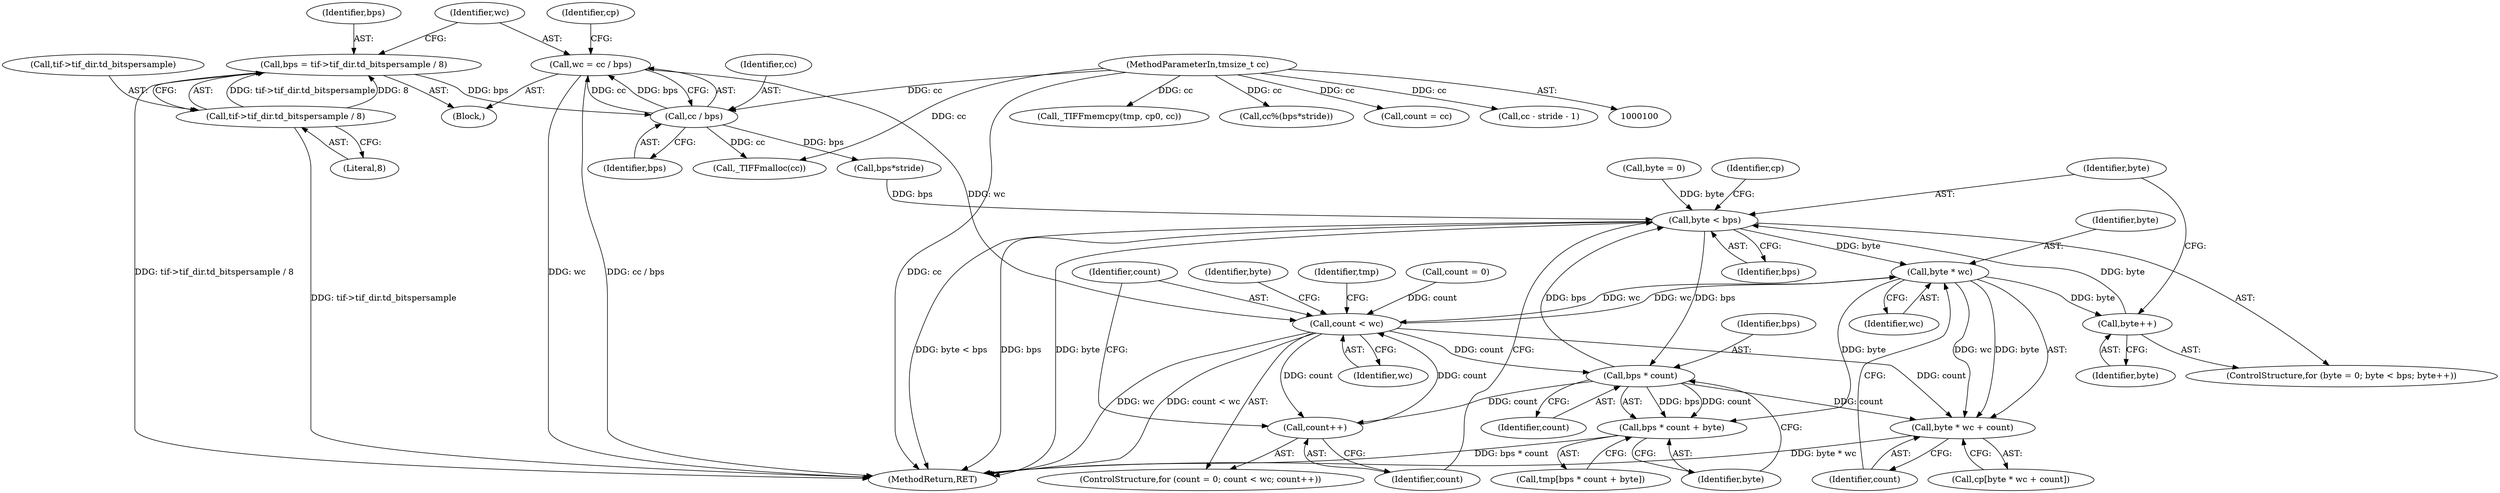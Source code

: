 digraph "0_libtiff_3ca657a8793dd011bf869695d72ad31c779c3cc1_4@integer" {
"1000123" [label="(Call,wc = cc / bps)"];
"1000125" [label="(Call,cc / bps)"];
"1000103" [label="(MethodParameterIn,tmsize_t cc)"];
"1000113" [label="(Call,bps = tif->tif_dir.td_bitspersample / 8)"];
"1000115" [label="(Call,tif->tif_dir.td_bitspersample / 8)"];
"1000173" [label="(Call,count < wc)"];
"1000176" [label="(Call,count++)"];
"1000194" [label="(Call,byte * wc)"];
"1000187" [label="(Call,byte++)"];
"1000184" [label="(Call,byte < bps)"];
"1000201" [label="(Call,bps * count)"];
"1000193" [label="(Call,byte * wc + count)"];
"1000200" [label="(Call,bps * count + byte)"];
"1000204" [label="(Identifier,byte)"];
"1000197" [label="(Identifier,count)"];
"1000125" [label="(Call,cc / bps)"];
"1000170" [label="(Call,count = 0)"];
"1000165" [label="(Call,_TIFFmemcpy(tmp, cp0, cc))"];
"1000191" [label="(Call,cp[byte * wc + count])"];
"1000104" [label="(Block,)"];
"1000203" [label="(Identifier,count)"];
"1000195" [label="(Identifier,byte)"];
"1000180" [label="(ControlStructure,for (byte = 0; byte < bps; byte++))"];
"1000201" [label="(Call,bps * count)"];
"1000202" [label="(Identifier,bps)"];
"1000193" [label="(Call,byte * wc + count)"];
"1000182" [label="(Identifier,byte)"];
"1000194" [label="(Call,byte * wc)"];
"1000173" [label="(Call,count < wc)"];
"1000198" [label="(Call,tmp[bps * count + byte])"];
"1000176" [label="(Call,count++)"];
"1000177" [label="(Identifier,count)"];
"1000123" [label="(Call,wc = cc / bps)"];
"1000146" [label="(Call,bps*stride)"];
"1000127" [label="(Identifier,bps)"];
"1000144" [label="(Call,cc%(bps*stride))"];
"1000114" [label="(Identifier,bps)"];
"1000220" [label="(Call,count = cc)"];
"1000200" [label="(Call,bps * count + byte)"];
"1000214" [label="(Call,cc - stride - 1)"];
"1000248" [label="(MethodReturn,RET)"];
"1000181" [label="(Call,byte = 0)"];
"1000174" [label="(Identifier,count)"];
"1000188" [label="(Identifier,byte)"];
"1000103" [label="(MethodParameterIn,tmsize_t cc)"];
"1000126" [label="(Identifier,cc)"];
"1000187" [label="(Call,byte++)"];
"1000124" [label="(Identifier,wc)"];
"1000192" [label="(Identifier,cp)"];
"1000184" [label="(Call,byte < bps)"];
"1000113" [label="(Call,bps = tif->tif_dir.td_bitspersample / 8)"];
"1000185" [label="(Identifier,byte)"];
"1000169" [label="(ControlStructure,for (count = 0; count < wc; count++))"];
"1000140" [label="(Call,_TIFFmalloc(cc))"];
"1000121" [label="(Literal,8)"];
"1000115" [label="(Call,tif->tif_dir.td_bitspersample / 8)"];
"1000206" [label="(Identifier,tmp)"];
"1000116" [label="(Call,tif->tif_dir.td_bitspersample)"];
"1000175" [label="(Identifier,wc)"];
"1000186" [label="(Identifier,bps)"];
"1000131" [label="(Identifier,cp)"];
"1000196" [label="(Identifier,wc)"];
"1000123" -> "1000104"  [label="AST: "];
"1000123" -> "1000125"  [label="CFG: "];
"1000124" -> "1000123"  [label="AST: "];
"1000125" -> "1000123"  [label="AST: "];
"1000131" -> "1000123"  [label="CFG: "];
"1000123" -> "1000248"  [label="DDG: cc / bps"];
"1000123" -> "1000248"  [label="DDG: wc"];
"1000125" -> "1000123"  [label="DDG: cc"];
"1000125" -> "1000123"  [label="DDG: bps"];
"1000123" -> "1000173"  [label="DDG: wc"];
"1000125" -> "1000127"  [label="CFG: "];
"1000126" -> "1000125"  [label="AST: "];
"1000127" -> "1000125"  [label="AST: "];
"1000103" -> "1000125"  [label="DDG: cc"];
"1000113" -> "1000125"  [label="DDG: bps"];
"1000125" -> "1000140"  [label="DDG: cc"];
"1000125" -> "1000146"  [label="DDG: bps"];
"1000103" -> "1000100"  [label="AST: "];
"1000103" -> "1000248"  [label="DDG: cc"];
"1000103" -> "1000140"  [label="DDG: cc"];
"1000103" -> "1000144"  [label="DDG: cc"];
"1000103" -> "1000165"  [label="DDG: cc"];
"1000103" -> "1000214"  [label="DDG: cc"];
"1000103" -> "1000220"  [label="DDG: cc"];
"1000113" -> "1000104"  [label="AST: "];
"1000113" -> "1000115"  [label="CFG: "];
"1000114" -> "1000113"  [label="AST: "];
"1000115" -> "1000113"  [label="AST: "];
"1000124" -> "1000113"  [label="CFG: "];
"1000113" -> "1000248"  [label="DDG: tif->tif_dir.td_bitspersample / 8"];
"1000115" -> "1000113"  [label="DDG: tif->tif_dir.td_bitspersample"];
"1000115" -> "1000113"  [label="DDG: 8"];
"1000115" -> "1000121"  [label="CFG: "];
"1000116" -> "1000115"  [label="AST: "];
"1000121" -> "1000115"  [label="AST: "];
"1000115" -> "1000248"  [label="DDG: tif->tif_dir.td_bitspersample"];
"1000173" -> "1000169"  [label="AST: "];
"1000173" -> "1000175"  [label="CFG: "];
"1000174" -> "1000173"  [label="AST: "];
"1000175" -> "1000173"  [label="AST: "];
"1000182" -> "1000173"  [label="CFG: "];
"1000206" -> "1000173"  [label="CFG: "];
"1000173" -> "1000248"  [label="DDG: count < wc"];
"1000173" -> "1000248"  [label="DDG: wc"];
"1000170" -> "1000173"  [label="DDG: count"];
"1000176" -> "1000173"  [label="DDG: count"];
"1000194" -> "1000173"  [label="DDG: wc"];
"1000173" -> "1000176"  [label="DDG: count"];
"1000173" -> "1000194"  [label="DDG: wc"];
"1000173" -> "1000193"  [label="DDG: count"];
"1000173" -> "1000201"  [label="DDG: count"];
"1000176" -> "1000169"  [label="AST: "];
"1000176" -> "1000177"  [label="CFG: "];
"1000177" -> "1000176"  [label="AST: "];
"1000174" -> "1000176"  [label="CFG: "];
"1000201" -> "1000176"  [label="DDG: count"];
"1000194" -> "1000193"  [label="AST: "];
"1000194" -> "1000196"  [label="CFG: "];
"1000195" -> "1000194"  [label="AST: "];
"1000196" -> "1000194"  [label="AST: "];
"1000197" -> "1000194"  [label="CFG: "];
"1000194" -> "1000187"  [label="DDG: byte"];
"1000194" -> "1000193"  [label="DDG: byte"];
"1000194" -> "1000193"  [label="DDG: wc"];
"1000184" -> "1000194"  [label="DDG: byte"];
"1000194" -> "1000200"  [label="DDG: byte"];
"1000187" -> "1000180"  [label="AST: "];
"1000187" -> "1000188"  [label="CFG: "];
"1000188" -> "1000187"  [label="AST: "];
"1000185" -> "1000187"  [label="CFG: "];
"1000187" -> "1000184"  [label="DDG: byte"];
"1000184" -> "1000180"  [label="AST: "];
"1000184" -> "1000186"  [label="CFG: "];
"1000185" -> "1000184"  [label="AST: "];
"1000186" -> "1000184"  [label="AST: "];
"1000192" -> "1000184"  [label="CFG: "];
"1000177" -> "1000184"  [label="CFG: "];
"1000184" -> "1000248"  [label="DDG: byte"];
"1000184" -> "1000248"  [label="DDG: bps"];
"1000184" -> "1000248"  [label="DDG: byte < bps"];
"1000181" -> "1000184"  [label="DDG: byte"];
"1000146" -> "1000184"  [label="DDG: bps"];
"1000201" -> "1000184"  [label="DDG: bps"];
"1000184" -> "1000201"  [label="DDG: bps"];
"1000201" -> "1000200"  [label="AST: "];
"1000201" -> "1000203"  [label="CFG: "];
"1000202" -> "1000201"  [label="AST: "];
"1000203" -> "1000201"  [label="AST: "];
"1000204" -> "1000201"  [label="CFG: "];
"1000201" -> "1000193"  [label="DDG: count"];
"1000201" -> "1000200"  [label="DDG: bps"];
"1000201" -> "1000200"  [label="DDG: count"];
"1000193" -> "1000191"  [label="AST: "];
"1000193" -> "1000197"  [label="CFG: "];
"1000197" -> "1000193"  [label="AST: "];
"1000191" -> "1000193"  [label="CFG: "];
"1000193" -> "1000248"  [label="DDG: byte * wc"];
"1000200" -> "1000198"  [label="AST: "];
"1000200" -> "1000204"  [label="CFG: "];
"1000204" -> "1000200"  [label="AST: "];
"1000198" -> "1000200"  [label="CFG: "];
"1000200" -> "1000248"  [label="DDG: bps * count"];
}
